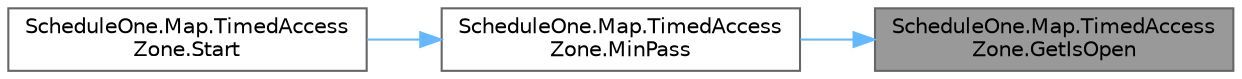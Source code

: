 digraph "ScheduleOne.Map.TimedAccessZone.GetIsOpen"
{
 // LATEX_PDF_SIZE
  bgcolor="transparent";
  edge [fontname=Helvetica,fontsize=10,labelfontname=Helvetica,labelfontsize=10];
  node [fontname=Helvetica,fontsize=10,shape=box,height=0.2,width=0.4];
  rankdir="RL";
  Node1 [id="Node000001",label="ScheduleOne.Map.TimedAccess\lZone.GetIsOpen",height=0.2,width=0.4,color="gray40", fillcolor="grey60", style="filled", fontcolor="black",tooltip=" "];
  Node1 -> Node2 [id="edge1_Node000001_Node000002",dir="back",color="steelblue1",style="solid",tooltip=" "];
  Node2 [id="Node000002",label="ScheduleOne.Map.TimedAccess\lZone.MinPass",height=0.2,width=0.4,color="grey40", fillcolor="white", style="filled",URL="$class_schedule_one_1_1_map_1_1_timed_access_zone.html#a7b2b00ce83ff5e383d9cbe4f69185b48",tooltip=" "];
  Node2 -> Node3 [id="edge2_Node000002_Node000003",dir="back",color="steelblue1",style="solid",tooltip=" "];
  Node3 [id="Node000003",label="ScheduleOne.Map.TimedAccess\lZone.Start",height=0.2,width=0.4,color="grey40", fillcolor="white", style="filled",URL="$class_schedule_one_1_1_map_1_1_timed_access_zone.html#acbf91ee18401e3e1c7293f7dd897bfd0",tooltip=" "];
}
